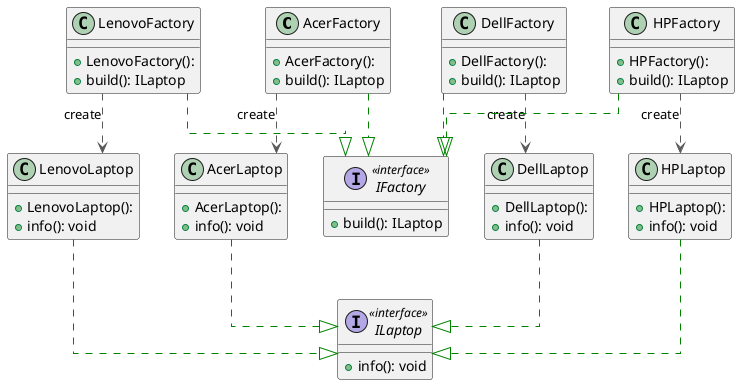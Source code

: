 @startuml

top to bottom direction
skinparam linetype ortho

class AcerFactory {
  + AcerFactory():
  + build(): ILaptop
}
class AcerLaptop {
  + AcerLaptop():
  + info(): void
}
class DellFactory {
  + DellFactory():
  + build(): ILaptop
}
class DellLaptop {
  + DellLaptop():
  + info(): void
}
class HPFactory {
  + HPFactory():
  + build(): ILaptop
}
class HPLaptop {
  + HPLaptop():
  + info(): void
}
interface IFactory << interface >> {
  + build(): ILaptop
}
interface ILaptop << interface >> {
  + info(): void
}
class LenovoFactory {
  + LenovoFactory():
  + build(): ILaptop
}
class LenovoLaptop {
  + LenovoLaptop():
  + info(): void
}

AcerFactory    -[#595959,dashed]->  AcerLaptop    : "«create»"
AcerFactory    -[#008200,dashed]-^  IFactory
AcerLaptop     -[#008200,dashed]-^  ILaptop
DellFactory    -[#595959,dashed]->  DellLaptop    : "«create»"
DellFactory    -[#008200,dashed]-^  IFactory
DellLaptop     -[#008200,dashed]-^  ILaptop
HPFactory      -[#595959,dashed]->  HPLaptop      : "«create»"
HPFactory      -[#008200,dashed]-^  IFactory
HPLaptop       -[#008200,dashed]-^  ILaptop
LenovoFactory  -[#008200,dashed]-^  IFactory
LenovoFactory  -[#595959,dashed]->  LenovoLaptop  : "«create»"
LenovoLaptop   -[#008200,dashed]-^  ILaptop
@enduml
